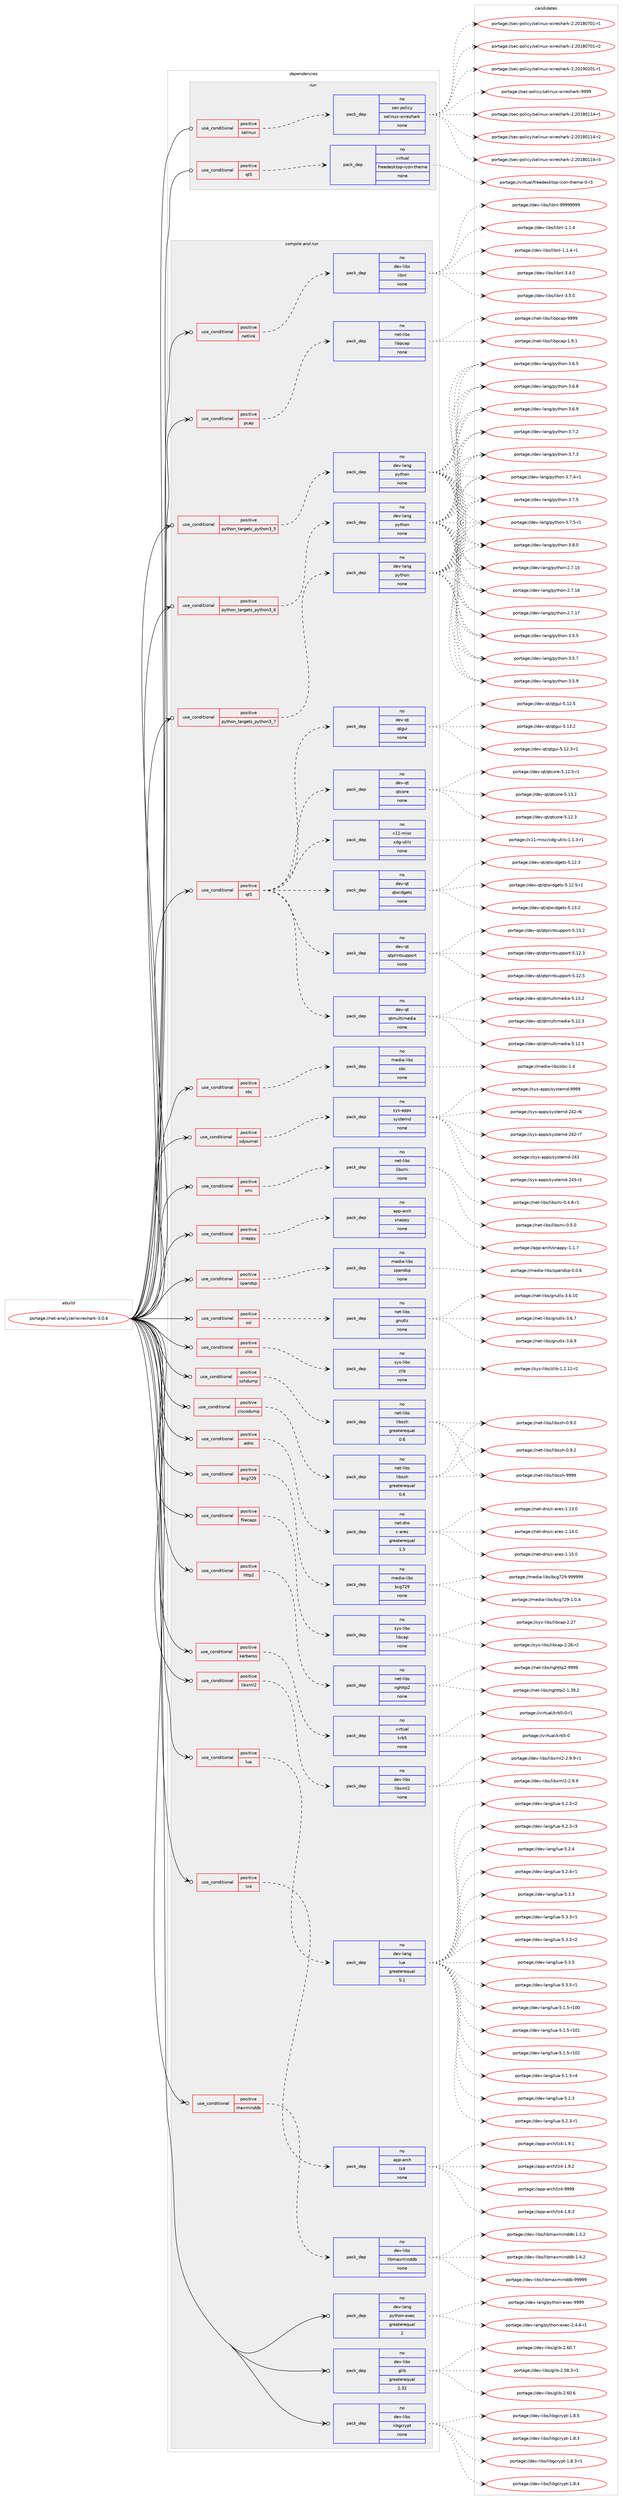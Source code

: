 digraph prolog {

# *************
# Graph options
# *************

newrank=true;
concentrate=true;
compound=true;
graph [rankdir=LR,fontname=Helvetica,fontsize=10,ranksep=1.5];#, ranksep=2.5, nodesep=0.2];
edge  [arrowhead=vee];
node  [fontname=Helvetica,fontsize=10];

# **********
# The ebuild
# **********

subgraph cluster_leftcol {
color=gray;
rank=same;
label=<<i>ebuild</i>>;
id [label="portage://net-analyzer/wireshark-3.0.6", color=red, width=4, href="../net-analyzer/wireshark-3.0.6.svg"];
}

# ****************
# The dependencies
# ****************

subgraph cluster_midcol {
color=gray;
label=<<i>dependencies</i>>;
subgraph cluster_compile {
fillcolor="#eeeeee";
style=filled;
label=<<i>compile</i>>;
}
subgraph cluster_compileandrun {
fillcolor="#eeeeee";
style=filled;
label=<<i>compile and run</i>>;
subgraph cond87123 {
dependency349504 [label=<<TABLE BORDER="0" CELLBORDER="1" CELLSPACING="0" CELLPADDING="4"><TR><TD ROWSPAN="3" CELLPADDING="10">use_conditional</TD></TR><TR><TD>positive</TD></TR><TR><TD>adns</TD></TR></TABLE>>, shape=none, color=red];
subgraph pack256610 {
dependency349505 [label=<<TABLE BORDER="0" CELLBORDER="1" CELLSPACING="0" CELLPADDING="4" WIDTH="220"><TR><TD ROWSPAN="6" CELLPADDING="30">pack_dep</TD></TR><TR><TD WIDTH="110">no</TD></TR><TR><TD>net-dns</TD></TR><TR><TD>c-ares</TD></TR><TR><TD>greaterequal</TD></TR><TR><TD>1.5</TD></TR></TABLE>>, shape=none, color=blue];
}
dependency349504:e -> dependency349505:w [weight=20,style="dashed",arrowhead="vee"];
}
id:e -> dependency349504:w [weight=20,style="solid",arrowhead="odotvee"];
subgraph cond87124 {
dependency349506 [label=<<TABLE BORDER="0" CELLBORDER="1" CELLSPACING="0" CELLPADDING="4"><TR><TD ROWSPAN="3" CELLPADDING="10">use_conditional</TD></TR><TR><TD>positive</TD></TR><TR><TD>bcg729</TD></TR></TABLE>>, shape=none, color=red];
subgraph pack256611 {
dependency349507 [label=<<TABLE BORDER="0" CELLBORDER="1" CELLSPACING="0" CELLPADDING="4" WIDTH="220"><TR><TD ROWSPAN="6" CELLPADDING="30">pack_dep</TD></TR><TR><TD WIDTH="110">no</TD></TR><TR><TD>media-libs</TD></TR><TR><TD>bcg729</TD></TR><TR><TD>none</TD></TR><TR><TD></TD></TR></TABLE>>, shape=none, color=blue];
}
dependency349506:e -> dependency349507:w [weight=20,style="dashed",arrowhead="vee"];
}
id:e -> dependency349506:w [weight=20,style="solid",arrowhead="odotvee"];
subgraph cond87125 {
dependency349508 [label=<<TABLE BORDER="0" CELLBORDER="1" CELLSPACING="0" CELLPADDING="4"><TR><TD ROWSPAN="3" CELLPADDING="10">use_conditional</TD></TR><TR><TD>positive</TD></TR><TR><TD>ciscodump</TD></TR></TABLE>>, shape=none, color=red];
subgraph pack256612 {
dependency349509 [label=<<TABLE BORDER="0" CELLBORDER="1" CELLSPACING="0" CELLPADDING="4" WIDTH="220"><TR><TD ROWSPAN="6" CELLPADDING="30">pack_dep</TD></TR><TR><TD WIDTH="110">no</TD></TR><TR><TD>net-libs</TD></TR><TR><TD>libssh</TD></TR><TR><TD>greaterequal</TD></TR><TR><TD>0.6</TD></TR></TABLE>>, shape=none, color=blue];
}
dependency349508:e -> dependency349509:w [weight=20,style="dashed",arrowhead="vee"];
}
id:e -> dependency349508:w [weight=20,style="solid",arrowhead="odotvee"];
subgraph cond87126 {
dependency349510 [label=<<TABLE BORDER="0" CELLBORDER="1" CELLSPACING="0" CELLPADDING="4"><TR><TD ROWSPAN="3" CELLPADDING="10">use_conditional</TD></TR><TR><TD>positive</TD></TR><TR><TD>filecaps</TD></TR></TABLE>>, shape=none, color=red];
subgraph pack256613 {
dependency349511 [label=<<TABLE BORDER="0" CELLBORDER="1" CELLSPACING="0" CELLPADDING="4" WIDTH="220"><TR><TD ROWSPAN="6" CELLPADDING="30">pack_dep</TD></TR><TR><TD WIDTH="110">no</TD></TR><TR><TD>sys-libs</TD></TR><TR><TD>libcap</TD></TR><TR><TD>none</TD></TR><TR><TD></TD></TR></TABLE>>, shape=none, color=blue];
}
dependency349510:e -> dependency349511:w [weight=20,style="dashed",arrowhead="vee"];
}
id:e -> dependency349510:w [weight=20,style="solid",arrowhead="odotvee"];
subgraph cond87127 {
dependency349512 [label=<<TABLE BORDER="0" CELLBORDER="1" CELLSPACING="0" CELLPADDING="4"><TR><TD ROWSPAN="3" CELLPADDING="10">use_conditional</TD></TR><TR><TD>positive</TD></TR><TR><TD>http2</TD></TR></TABLE>>, shape=none, color=red];
subgraph pack256614 {
dependency349513 [label=<<TABLE BORDER="0" CELLBORDER="1" CELLSPACING="0" CELLPADDING="4" WIDTH="220"><TR><TD ROWSPAN="6" CELLPADDING="30">pack_dep</TD></TR><TR><TD WIDTH="110">no</TD></TR><TR><TD>net-libs</TD></TR><TR><TD>nghttp2</TD></TR><TR><TD>none</TD></TR><TR><TD></TD></TR></TABLE>>, shape=none, color=blue];
}
dependency349512:e -> dependency349513:w [weight=20,style="dashed",arrowhead="vee"];
}
id:e -> dependency349512:w [weight=20,style="solid",arrowhead="odotvee"];
subgraph cond87128 {
dependency349514 [label=<<TABLE BORDER="0" CELLBORDER="1" CELLSPACING="0" CELLPADDING="4"><TR><TD ROWSPAN="3" CELLPADDING="10">use_conditional</TD></TR><TR><TD>positive</TD></TR><TR><TD>kerberos</TD></TR></TABLE>>, shape=none, color=red];
subgraph pack256615 {
dependency349515 [label=<<TABLE BORDER="0" CELLBORDER="1" CELLSPACING="0" CELLPADDING="4" WIDTH="220"><TR><TD ROWSPAN="6" CELLPADDING="30">pack_dep</TD></TR><TR><TD WIDTH="110">no</TD></TR><TR><TD>virtual</TD></TR><TR><TD>krb5</TD></TR><TR><TD>none</TD></TR><TR><TD></TD></TR></TABLE>>, shape=none, color=blue];
}
dependency349514:e -> dependency349515:w [weight=20,style="dashed",arrowhead="vee"];
}
id:e -> dependency349514:w [weight=20,style="solid",arrowhead="odotvee"];
subgraph cond87129 {
dependency349516 [label=<<TABLE BORDER="0" CELLBORDER="1" CELLSPACING="0" CELLPADDING="4"><TR><TD ROWSPAN="3" CELLPADDING="10">use_conditional</TD></TR><TR><TD>positive</TD></TR><TR><TD>libxml2</TD></TR></TABLE>>, shape=none, color=red];
subgraph pack256616 {
dependency349517 [label=<<TABLE BORDER="0" CELLBORDER="1" CELLSPACING="0" CELLPADDING="4" WIDTH="220"><TR><TD ROWSPAN="6" CELLPADDING="30">pack_dep</TD></TR><TR><TD WIDTH="110">no</TD></TR><TR><TD>dev-libs</TD></TR><TR><TD>libxml2</TD></TR><TR><TD>none</TD></TR><TR><TD></TD></TR></TABLE>>, shape=none, color=blue];
}
dependency349516:e -> dependency349517:w [weight=20,style="dashed",arrowhead="vee"];
}
id:e -> dependency349516:w [weight=20,style="solid",arrowhead="odotvee"];
subgraph cond87130 {
dependency349518 [label=<<TABLE BORDER="0" CELLBORDER="1" CELLSPACING="0" CELLPADDING="4"><TR><TD ROWSPAN="3" CELLPADDING="10">use_conditional</TD></TR><TR><TD>positive</TD></TR><TR><TD>lua</TD></TR></TABLE>>, shape=none, color=red];
subgraph pack256617 {
dependency349519 [label=<<TABLE BORDER="0" CELLBORDER="1" CELLSPACING="0" CELLPADDING="4" WIDTH="220"><TR><TD ROWSPAN="6" CELLPADDING="30">pack_dep</TD></TR><TR><TD WIDTH="110">no</TD></TR><TR><TD>dev-lang</TD></TR><TR><TD>lua</TD></TR><TR><TD>greaterequal</TD></TR><TR><TD>5.1</TD></TR></TABLE>>, shape=none, color=blue];
}
dependency349518:e -> dependency349519:w [weight=20,style="dashed",arrowhead="vee"];
}
id:e -> dependency349518:w [weight=20,style="solid",arrowhead="odotvee"];
subgraph cond87131 {
dependency349520 [label=<<TABLE BORDER="0" CELLBORDER="1" CELLSPACING="0" CELLPADDING="4"><TR><TD ROWSPAN="3" CELLPADDING="10">use_conditional</TD></TR><TR><TD>positive</TD></TR><TR><TD>lz4</TD></TR></TABLE>>, shape=none, color=red];
subgraph pack256618 {
dependency349521 [label=<<TABLE BORDER="0" CELLBORDER="1" CELLSPACING="0" CELLPADDING="4" WIDTH="220"><TR><TD ROWSPAN="6" CELLPADDING="30">pack_dep</TD></TR><TR><TD WIDTH="110">no</TD></TR><TR><TD>app-arch</TD></TR><TR><TD>lz4</TD></TR><TR><TD>none</TD></TR><TR><TD></TD></TR></TABLE>>, shape=none, color=blue];
}
dependency349520:e -> dependency349521:w [weight=20,style="dashed",arrowhead="vee"];
}
id:e -> dependency349520:w [weight=20,style="solid",arrowhead="odotvee"];
subgraph cond87132 {
dependency349522 [label=<<TABLE BORDER="0" CELLBORDER="1" CELLSPACING="0" CELLPADDING="4"><TR><TD ROWSPAN="3" CELLPADDING="10">use_conditional</TD></TR><TR><TD>positive</TD></TR><TR><TD>maxminddb</TD></TR></TABLE>>, shape=none, color=red];
subgraph pack256619 {
dependency349523 [label=<<TABLE BORDER="0" CELLBORDER="1" CELLSPACING="0" CELLPADDING="4" WIDTH="220"><TR><TD ROWSPAN="6" CELLPADDING="30">pack_dep</TD></TR><TR><TD WIDTH="110">no</TD></TR><TR><TD>dev-libs</TD></TR><TR><TD>libmaxminddb</TD></TR><TR><TD>none</TD></TR><TR><TD></TD></TR></TABLE>>, shape=none, color=blue];
}
dependency349522:e -> dependency349523:w [weight=20,style="dashed",arrowhead="vee"];
}
id:e -> dependency349522:w [weight=20,style="solid",arrowhead="odotvee"];
subgraph cond87133 {
dependency349524 [label=<<TABLE BORDER="0" CELLBORDER="1" CELLSPACING="0" CELLPADDING="4"><TR><TD ROWSPAN="3" CELLPADDING="10">use_conditional</TD></TR><TR><TD>positive</TD></TR><TR><TD>netlink</TD></TR></TABLE>>, shape=none, color=red];
subgraph pack256620 {
dependency349525 [label=<<TABLE BORDER="0" CELLBORDER="1" CELLSPACING="0" CELLPADDING="4" WIDTH="220"><TR><TD ROWSPAN="6" CELLPADDING="30">pack_dep</TD></TR><TR><TD WIDTH="110">no</TD></TR><TR><TD>dev-libs</TD></TR><TR><TD>libnl</TD></TR><TR><TD>none</TD></TR><TR><TD></TD></TR></TABLE>>, shape=none, color=blue];
}
dependency349524:e -> dependency349525:w [weight=20,style="dashed",arrowhead="vee"];
}
id:e -> dependency349524:w [weight=20,style="solid",arrowhead="odotvee"];
subgraph cond87134 {
dependency349526 [label=<<TABLE BORDER="0" CELLBORDER="1" CELLSPACING="0" CELLPADDING="4"><TR><TD ROWSPAN="3" CELLPADDING="10">use_conditional</TD></TR><TR><TD>positive</TD></TR><TR><TD>pcap</TD></TR></TABLE>>, shape=none, color=red];
subgraph pack256621 {
dependency349527 [label=<<TABLE BORDER="0" CELLBORDER="1" CELLSPACING="0" CELLPADDING="4" WIDTH="220"><TR><TD ROWSPAN="6" CELLPADDING="30">pack_dep</TD></TR><TR><TD WIDTH="110">no</TD></TR><TR><TD>net-libs</TD></TR><TR><TD>libpcap</TD></TR><TR><TD>none</TD></TR><TR><TD></TD></TR></TABLE>>, shape=none, color=blue];
}
dependency349526:e -> dependency349527:w [weight=20,style="dashed",arrowhead="vee"];
}
id:e -> dependency349526:w [weight=20,style="solid",arrowhead="odotvee"];
subgraph cond87135 {
dependency349528 [label=<<TABLE BORDER="0" CELLBORDER="1" CELLSPACING="0" CELLPADDING="4"><TR><TD ROWSPAN="3" CELLPADDING="10">use_conditional</TD></TR><TR><TD>positive</TD></TR><TR><TD>python_targets_python3_5</TD></TR></TABLE>>, shape=none, color=red];
subgraph pack256622 {
dependency349529 [label=<<TABLE BORDER="0" CELLBORDER="1" CELLSPACING="0" CELLPADDING="4" WIDTH="220"><TR><TD ROWSPAN="6" CELLPADDING="30">pack_dep</TD></TR><TR><TD WIDTH="110">no</TD></TR><TR><TD>dev-lang</TD></TR><TR><TD>python</TD></TR><TR><TD>none</TD></TR><TR><TD></TD></TR></TABLE>>, shape=none, color=blue];
}
dependency349528:e -> dependency349529:w [weight=20,style="dashed",arrowhead="vee"];
}
id:e -> dependency349528:w [weight=20,style="solid",arrowhead="odotvee"];
subgraph cond87136 {
dependency349530 [label=<<TABLE BORDER="0" CELLBORDER="1" CELLSPACING="0" CELLPADDING="4"><TR><TD ROWSPAN="3" CELLPADDING="10">use_conditional</TD></TR><TR><TD>positive</TD></TR><TR><TD>python_targets_python3_6</TD></TR></TABLE>>, shape=none, color=red];
subgraph pack256623 {
dependency349531 [label=<<TABLE BORDER="0" CELLBORDER="1" CELLSPACING="0" CELLPADDING="4" WIDTH="220"><TR><TD ROWSPAN="6" CELLPADDING="30">pack_dep</TD></TR><TR><TD WIDTH="110">no</TD></TR><TR><TD>dev-lang</TD></TR><TR><TD>python</TD></TR><TR><TD>none</TD></TR><TR><TD></TD></TR></TABLE>>, shape=none, color=blue];
}
dependency349530:e -> dependency349531:w [weight=20,style="dashed",arrowhead="vee"];
}
id:e -> dependency349530:w [weight=20,style="solid",arrowhead="odotvee"];
subgraph cond87137 {
dependency349532 [label=<<TABLE BORDER="0" CELLBORDER="1" CELLSPACING="0" CELLPADDING="4"><TR><TD ROWSPAN="3" CELLPADDING="10">use_conditional</TD></TR><TR><TD>positive</TD></TR><TR><TD>python_targets_python3_7</TD></TR></TABLE>>, shape=none, color=red];
subgraph pack256624 {
dependency349533 [label=<<TABLE BORDER="0" CELLBORDER="1" CELLSPACING="0" CELLPADDING="4" WIDTH="220"><TR><TD ROWSPAN="6" CELLPADDING="30">pack_dep</TD></TR><TR><TD WIDTH="110">no</TD></TR><TR><TD>dev-lang</TD></TR><TR><TD>python</TD></TR><TR><TD>none</TD></TR><TR><TD></TD></TR></TABLE>>, shape=none, color=blue];
}
dependency349532:e -> dependency349533:w [weight=20,style="dashed",arrowhead="vee"];
}
id:e -> dependency349532:w [weight=20,style="solid",arrowhead="odotvee"];
subgraph cond87138 {
dependency349534 [label=<<TABLE BORDER="0" CELLBORDER="1" CELLSPACING="0" CELLPADDING="4"><TR><TD ROWSPAN="3" CELLPADDING="10">use_conditional</TD></TR><TR><TD>positive</TD></TR><TR><TD>qt5</TD></TR></TABLE>>, shape=none, color=red];
subgraph pack256625 {
dependency349535 [label=<<TABLE BORDER="0" CELLBORDER="1" CELLSPACING="0" CELLPADDING="4" WIDTH="220"><TR><TD ROWSPAN="6" CELLPADDING="30">pack_dep</TD></TR><TR><TD WIDTH="110">no</TD></TR><TR><TD>dev-qt</TD></TR><TR><TD>qtcore</TD></TR><TR><TD>none</TD></TR><TR><TD></TD></TR></TABLE>>, shape=none, color=blue];
}
dependency349534:e -> dependency349535:w [weight=20,style="dashed",arrowhead="vee"];
subgraph pack256626 {
dependency349536 [label=<<TABLE BORDER="0" CELLBORDER="1" CELLSPACING="0" CELLPADDING="4" WIDTH="220"><TR><TD ROWSPAN="6" CELLPADDING="30">pack_dep</TD></TR><TR><TD WIDTH="110">no</TD></TR><TR><TD>dev-qt</TD></TR><TR><TD>qtgui</TD></TR><TR><TD>none</TD></TR><TR><TD></TD></TR></TABLE>>, shape=none, color=blue];
}
dependency349534:e -> dependency349536:w [weight=20,style="dashed",arrowhead="vee"];
subgraph pack256627 {
dependency349537 [label=<<TABLE BORDER="0" CELLBORDER="1" CELLSPACING="0" CELLPADDING="4" WIDTH="220"><TR><TD ROWSPAN="6" CELLPADDING="30">pack_dep</TD></TR><TR><TD WIDTH="110">no</TD></TR><TR><TD>dev-qt</TD></TR><TR><TD>qtmultimedia</TD></TR><TR><TD>none</TD></TR><TR><TD></TD></TR></TABLE>>, shape=none, color=blue];
}
dependency349534:e -> dependency349537:w [weight=20,style="dashed",arrowhead="vee"];
subgraph pack256628 {
dependency349538 [label=<<TABLE BORDER="0" CELLBORDER="1" CELLSPACING="0" CELLPADDING="4" WIDTH="220"><TR><TD ROWSPAN="6" CELLPADDING="30">pack_dep</TD></TR><TR><TD WIDTH="110">no</TD></TR><TR><TD>dev-qt</TD></TR><TR><TD>qtprintsupport</TD></TR><TR><TD>none</TD></TR><TR><TD></TD></TR></TABLE>>, shape=none, color=blue];
}
dependency349534:e -> dependency349538:w [weight=20,style="dashed",arrowhead="vee"];
subgraph pack256629 {
dependency349539 [label=<<TABLE BORDER="0" CELLBORDER="1" CELLSPACING="0" CELLPADDING="4" WIDTH="220"><TR><TD ROWSPAN="6" CELLPADDING="30">pack_dep</TD></TR><TR><TD WIDTH="110">no</TD></TR><TR><TD>dev-qt</TD></TR><TR><TD>qtwidgets</TD></TR><TR><TD>none</TD></TR><TR><TD></TD></TR></TABLE>>, shape=none, color=blue];
}
dependency349534:e -> dependency349539:w [weight=20,style="dashed",arrowhead="vee"];
subgraph pack256630 {
dependency349540 [label=<<TABLE BORDER="0" CELLBORDER="1" CELLSPACING="0" CELLPADDING="4" WIDTH="220"><TR><TD ROWSPAN="6" CELLPADDING="30">pack_dep</TD></TR><TR><TD WIDTH="110">no</TD></TR><TR><TD>x11-misc</TD></TR><TR><TD>xdg-utils</TD></TR><TR><TD>none</TD></TR><TR><TD></TD></TR></TABLE>>, shape=none, color=blue];
}
dependency349534:e -> dependency349540:w [weight=20,style="dashed",arrowhead="vee"];
}
id:e -> dependency349534:w [weight=20,style="solid",arrowhead="odotvee"];
subgraph cond87139 {
dependency349541 [label=<<TABLE BORDER="0" CELLBORDER="1" CELLSPACING="0" CELLPADDING="4"><TR><TD ROWSPAN="3" CELLPADDING="10">use_conditional</TD></TR><TR><TD>positive</TD></TR><TR><TD>sbc</TD></TR></TABLE>>, shape=none, color=red];
subgraph pack256631 {
dependency349542 [label=<<TABLE BORDER="0" CELLBORDER="1" CELLSPACING="0" CELLPADDING="4" WIDTH="220"><TR><TD ROWSPAN="6" CELLPADDING="30">pack_dep</TD></TR><TR><TD WIDTH="110">no</TD></TR><TR><TD>media-libs</TD></TR><TR><TD>sbc</TD></TR><TR><TD>none</TD></TR><TR><TD></TD></TR></TABLE>>, shape=none, color=blue];
}
dependency349541:e -> dependency349542:w [weight=20,style="dashed",arrowhead="vee"];
}
id:e -> dependency349541:w [weight=20,style="solid",arrowhead="odotvee"];
subgraph cond87140 {
dependency349543 [label=<<TABLE BORDER="0" CELLBORDER="1" CELLSPACING="0" CELLPADDING="4"><TR><TD ROWSPAN="3" CELLPADDING="10">use_conditional</TD></TR><TR><TD>positive</TD></TR><TR><TD>sdjournal</TD></TR></TABLE>>, shape=none, color=red];
subgraph pack256632 {
dependency349544 [label=<<TABLE BORDER="0" CELLBORDER="1" CELLSPACING="0" CELLPADDING="4" WIDTH="220"><TR><TD ROWSPAN="6" CELLPADDING="30">pack_dep</TD></TR><TR><TD WIDTH="110">no</TD></TR><TR><TD>sys-apps</TD></TR><TR><TD>systemd</TD></TR><TR><TD>none</TD></TR><TR><TD></TD></TR></TABLE>>, shape=none, color=blue];
}
dependency349543:e -> dependency349544:w [weight=20,style="dashed",arrowhead="vee"];
}
id:e -> dependency349543:w [weight=20,style="solid",arrowhead="odotvee"];
subgraph cond87141 {
dependency349545 [label=<<TABLE BORDER="0" CELLBORDER="1" CELLSPACING="0" CELLPADDING="4"><TR><TD ROWSPAN="3" CELLPADDING="10">use_conditional</TD></TR><TR><TD>positive</TD></TR><TR><TD>smi</TD></TR></TABLE>>, shape=none, color=red];
subgraph pack256633 {
dependency349546 [label=<<TABLE BORDER="0" CELLBORDER="1" CELLSPACING="0" CELLPADDING="4" WIDTH="220"><TR><TD ROWSPAN="6" CELLPADDING="30">pack_dep</TD></TR><TR><TD WIDTH="110">no</TD></TR><TR><TD>net-libs</TD></TR><TR><TD>libsmi</TD></TR><TR><TD>none</TD></TR><TR><TD></TD></TR></TABLE>>, shape=none, color=blue];
}
dependency349545:e -> dependency349546:w [weight=20,style="dashed",arrowhead="vee"];
}
id:e -> dependency349545:w [weight=20,style="solid",arrowhead="odotvee"];
subgraph cond87142 {
dependency349547 [label=<<TABLE BORDER="0" CELLBORDER="1" CELLSPACING="0" CELLPADDING="4"><TR><TD ROWSPAN="3" CELLPADDING="10">use_conditional</TD></TR><TR><TD>positive</TD></TR><TR><TD>snappy</TD></TR></TABLE>>, shape=none, color=red];
subgraph pack256634 {
dependency349548 [label=<<TABLE BORDER="0" CELLBORDER="1" CELLSPACING="0" CELLPADDING="4" WIDTH="220"><TR><TD ROWSPAN="6" CELLPADDING="30">pack_dep</TD></TR><TR><TD WIDTH="110">no</TD></TR><TR><TD>app-arch</TD></TR><TR><TD>snappy</TD></TR><TR><TD>none</TD></TR><TR><TD></TD></TR></TABLE>>, shape=none, color=blue];
}
dependency349547:e -> dependency349548:w [weight=20,style="dashed",arrowhead="vee"];
}
id:e -> dependency349547:w [weight=20,style="solid",arrowhead="odotvee"];
subgraph cond87143 {
dependency349549 [label=<<TABLE BORDER="0" CELLBORDER="1" CELLSPACING="0" CELLPADDING="4"><TR><TD ROWSPAN="3" CELLPADDING="10">use_conditional</TD></TR><TR><TD>positive</TD></TR><TR><TD>spandsp</TD></TR></TABLE>>, shape=none, color=red];
subgraph pack256635 {
dependency349550 [label=<<TABLE BORDER="0" CELLBORDER="1" CELLSPACING="0" CELLPADDING="4" WIDTH="220"><TR><TD ROWSPAN="6" CELLPADDING="30">pack_dep</TD></TR><TR><TD WIDTH="110">no</TD></TR><TR><TD>media-libs</TD></TR><TR><TD>spandsp</TD></TR><TR><TD>none</TD></TR><TR><TD></TD></TR></TABLE>>, shape=none, color=blue];
}
dependency349549:e -> dependency349550:w [weight=20,style="dashed",arrowhead="vee"];
}
id:e -> dependency349549:w [weight=20,style="solid",arrowhead="odotvee"];
subgraph cond87144 {
dependency349551 [label=<<TABLE BORDER="0" CELLBORDER="1" CELLSPACING="0" CELLPADDING="4"><TR><TD ROWSPAN="3" CELLPADDING="10">use_conditional</TD></TR><TR><TD>positive</TD></TR><TR><TD>sshdump</TD></TR></TABLE>>, shape=none, color=red];
subgraph pack256636 {
dependency349552 [label=<<TABLE BORDER="0" CELLBORDER="1" CELLSPACING="0" CELLPADDING="4" WIDTH="220"><TR><TD ROWSPAN="6" CELLPADDING="30">pack_dep</TD></TR><TR><TD WIDTH="110">no</TD></TR><TR><TD>net-libs</TD></TR><TR><TD>libssh</TD></TR><TR><TD>greaterequal</TD></TR><TR><TD>0.6</TD></TR></TABLE>>, shape=none, color=blue];
}
dependency349551:e -> dependency349552:w [weight=20,style="dashed",arrowhead="vee"];
}
id:e -> dependency349551:w [weight=20,style="solid",arrowhead="odotvee"];
subgraph cond87145 {
dependency349553 [label=<<TABLE BORDER="0" CELLBORDER="1" CELLSPACING="0" CELLPADDING="4"><TR><TD ROWSPAN="3" CELLPADDING="10">use_conditional</TD></TR><TR><TD>positive</TD></TR><TR><TD>ssl</TD></TR></TABLE>>, shape=none, color=red];
subgraph pack256637 {
dependency349554 [label=<<TABLE BORDER="0" CELLBORDER="1" CELLSPACING="0" CELLPADDING="4" WIDTH="220"><TR><TD ROWSPAN="6" CELLPADDING="30">pack_dep</TD></TR><TR><TD WIDTH="110">no</TD></TR><TR><TD>net-libs</TD></TR><TR><TD>gnutls</TD></TR><TR><TD>none</TD></TR><TR><TD></TD></TR></TABLE>>, shape=none, color=blue];
}
dependency349553:e -> dependency349554:w [weight=20,style="dashed",arrowhead="vee"];
}
id:e -> dependency349553:w [weight=20,style="solid",arrowhead="odotvee"];
subgraph cond87146 {
dependency349555 [label=<<TABLE BORDER="0" CELLBORDER="1" CELLSPACING="0" CELLPADDING="4"><TR><TD ROWSPAN="3" CELLPADDING="10">use_conditional</TD></TR><TR><TD>positive</TD></TR><TR><TD>zlib</TD></TR></TABLE>>, shape=none, color=red];
subgraph pack256638 {
dependency349556 [label=<<TABLE BORDER="0" CELLBORDER="1" CELLSPACING="0" CELLPADDING="4" WIDTH="220"><TR><TD ROWSPAN="6" CELLPADDING="30">pack_dep</TD></TR><TR><TD WIDTH="110">no</TD></TR><TR><TD>sys-libs</TD></TR><TR><TD>zlib</TD></TR><TR><TD>none</TD></TR><TR><TD></TD></TR></TABLE>>, shape=none, color=blue];
}
dependency349555:e -> dependency349556:w [weight=20,style="dashed",arrowhead="vee"];
}
id:e -> dependency349555:w [weight=20,style="solid",arrowhead="odotvee"];
subgraph pack256639 {
dependency349557 [label=<<TABLE BORDER="0" CELLBORDER="1" CELLSPACING="0" CELLPADDING="4" WIDTH="220"><TR><TD ROWSPAN="6" CELLPADDING="30">pack_dep</TD></TR><TR><TD WIDTH="110">no</TD></TR><TR><TD>dev-lang</TD></TR><TR><TD>python-exec</TD></TR><TR><TD>greaterequal</TD></TR><TR><TD>2</TD></TR></TABLE>>, shape=none, color=blue];
}
id:e -> dependency349557:w [weight=20,style="solid",arrowhead="odotvee"];
subgraph pack256640 {
dependency349558 [label=<<TABLE BORDER="0" CELLBORDER="1" CELLSPACING="0" CELLPADDING="4" WIDTH="220"><TR><TD ROWSPAN="6" CELLPADDING="30">pack_dep</TD></TR><TR><TD WIDTH="110">no</TD></TR><TR><TD>dev-libs</TD></TR><TR><TD>glib</TD></TR><TR><TD>greaterequal</TD></TR><TR><TD>2.32</TD></TR></TABLE>>, shape=none, color=blue];
}
id:e -> dependency349558:w [weight=20,style="solid",arrowhead="odotvee"];
subgraph pack256641 {
dependency349559 [label=<<TABLE BORDER="0" CELLBORDER="1" CELLSPACING="0" CELLPADDING="4" WIDTH="220"><TR><TD ROWSPAN="6" CELLPADDING="30">pack_dep</TD></TR><TR><TD WIDTH="110">no</TD></TR><TR><TD>dev-libs</TD></TR><TR><TD>libgcrypt</TD></TR><TR><TD>none</TD></TR><TR><TD></TD></TR></TABLE>>, shape=none, color=blue];
}
id:e -> dependency349559:w [weight=20,style="solid",arrowhead="odotvee"];
}
subgraph cluster_run {
fillcolor="#eeeeee";
style=filled;
label=<<i>run</i>>;
subgraph cond87147 {
dependency349560 [label=<<TABLE BORDER="0" CELLBORDER="1" CELLSPACING="0" CELLPADDING="4"><TR><TD ROWSPAN="3" CELLPADDING="10">use_conditional</TD></TR><TR><TD>positive</TD></TR><TR><TD>qt5</TD></TR></TABLE>>, shape=none, color=red];
subgraph pack256642 {
dependency349561 [label=<<TABLE BORDER="0" CELLBORDER="1" CELLSPACING="0" CELLPADDING="4" WIDTH="220"><TR><TD ROWSPAN="6" CELLPADDING="30">pack_dep</TD></TR><TR><TD WIDTH="110">no</TD></TR><TR><TD>virtual</TD></TR><TR><TD>freedesktop-icon-theme</TD></TR><TR><TD>none</TD></TR><TR><TD></TD></TR></TABLE>>, shape=none, color=blue];
}
dependency349560:e -> dependency349561:w [weight=20,style="dashed",arrowhead="vee"];
}
id:e -> dependency349560:w [weight=20,style="solid",arrowhead="odot"];
subgraph cond87148 {
dependency349562 [label=<<TABLE BORDER="0" CELLBORDER="1" CELLSPACING="0" CELLPADDING="4"><TR><TD ROWSPAN="3" CELLPADDING="10">use_conditional</TD></TR><TR><TD>positive</TD></TR><TR><TD>selinux</TD></TR></TABLE>>, shape=none, color=red];
subgraph pack256643 {
dependency349563 [label=<<TABLE BORDER="0" CELLBORDER="1" CELLSPACING="0" CELLPADDING="4" WIDTH="220"><TR><TD ROWSPAN="6" CELLPADDING="30">pack_dep</TD></TR><TR><TD WIDTH="110">no</TD></TR><TR><TD>sec-policy</TD></TR><TR><TD>selinux-wireshark</TD></TR><TR><TD>none</TD></TR><TR><TD></TD></TR></TABLE>>, shape=none, color=blue];
}
dependency349562:e -> dependency349563:w [weight=20,style="dashed",arrowhead="vee"];
}
id:e -> dependency349562:w [weight=20,style="solid",arrowhead="odot"];
}
}

# **************
# The candidates
# **************

subgraph cluster_choices {
rank=same;
color=gray;
label=<<i>candidates</i>>;

subgraph choice256610 {
color=black;
nodesep=1;
choiceportage110101116451001101154799459711410111545494649514648 [label="portage://net-dns/c-ares-1.13.0", color=red, width=4,href="../net-dns/c-ares-1.13.0.svg"];
choiceportage110101116451001101154799459711410111545494649524648 [label="portage://net-dns/c-ares-1.14.0", color=red, width=4,href="../net-dns/c-ares-1.14.0.svg"];
choiceportage110101116451001101154799459711410111545494649534648 [label="portage://net-dns/c-ares-1.15.0", color=red, width=4,href="../net-dns/c-ares-1.15.0.svg"];
dependency349505:e -> choiceportage110101116451001101154799459711410111545494649514648:w [style=dotted,weight="100"];
dependency349505:e -> choiceportage110101116451001101154799459711410111545494649524648:w [style=dotted,weight="100"];
dependency349505:e -> choiceportage110101116451001101154799459711410111545494649534648:w [style=dotted,weight="100"];
}
subgraph choice256611 {
color=black;
nodesep=1;
choiceportage109101100105974510810598115479899103555057454946484652 [label="portage://media-libs/bcg729-1.0.4", color=red, width=4,href="../media-libs/bcg729-1.0.4.svg"];
choiceportage10910110010597451081059811547989910355505745575757575757 [label="portage://media-libs/bcg729-999999", color=red, width=4,href="../media-libs/bcg729-999999.svg"];
dependency349507:e -> choiceportage109101100105974510810598115479899103555057454946484652:w [style=dotted,weight="100"];
dependency349507:e -> choiceportage10910110010597451081059811547989910355505745575757575757:w [style=dotted,weight="100"];
}
subgraph choice256612 {
color=black;
nodesep=1;
choiceportage11010111645108105981154710810598115115104454846574648 [label="portage://net-libs/libssh-0.9.0", color=red, width=4,href="../net-libs/libssh-0.9.0.svg"];
choiceportage11010111645108105981154710810598115115104454846574650 [label="portage://net-libs/libssh-0.9.2", color=red, width=4,href="../net-libs/libssh-0.9.2.svg"];
choiceportage110101116451081059811547108105981151151044557575757 [label="portage://net-libs/libssh-9999", color=red, width=4,href="../net-libs/libssh-9999.svg"];
dependency349509:e -> choiceportage11010111645108105981154710810598115115104454846574648:w [style=dotted,weight="100"];
dependency349509:e -> choiceportage11010111645108105981154710810598115115104454846574650:w [style=dotted,weight="100"];
dependency349509:e -> choiceportage110101116451081059811547108105981151151044557575757:w [style=dotted,weight="100"];
}
subgraph choice256613 {
color=black;
nodesep=1;
choiceportage11512111545108105981154710810598999711245504650544511450 [label="portage://sys-libs/libcap-2.26-r2", color=red, width=4,href="../sys-libs/libcap-2.26-r2.svg"];
choiceportage1151211154510810598115471081059899971124550465055 [label="portage://sys-libs/libcap-2.27", color=red, width=4,href="../sys-libs/libcap-2.27.svg"];
dependency349511:e -> choiceportage11512111545108105981154710810598999711245504650544511450:w [style=dotted,weight="100"];
dependency349511:e -> choiceportage1151211154510810598115471081059899971124550465055:w [style=dotted,weight="100"];
}
subgraph choice256614 {
color=black;
nodesep=1;
choiceportage1101011164510810598115471101031041161161125045494651574650 [label="portage://net-libs/nghttp2-1.39.2", color=red, width=4,href="../net-libs/nghttp2-1.39.2.svg"];
choiceportage110101116451081059811547110103104116116112504557575757 [label="portage://net-libs/nghttp2-9999", color=red, width=4,href="../net-libs/nghttp2-9999.svg"];
dependency349513:e -> choiceportage1101011164510810598115471101031041161161125045494651574650:w [style=dotted,weight="100"];
dependency349513:e -> choiceportage110101116451081059811547110103104116116112504557575757:w [style=dotted,weight="100"];
}
subgraph choice256615 {
color=black;
nodesep=1;
choiceportage118105114116117971084710711498534548 [label="portage://virtual/krb5-0", color=red, width=4,href="../virtual/krb5-0.svg"];
choiceportage1181051141161179710847107114985345484511449 [label="portage://virtual/krb5-0-r1", color=red, width=4,href="../virtual/krb5-0-r1.svg"];
dependency349515:e -> choiceportage118105114116117971084710711498534548:w [style=dotted,weight="100"];
dependency349515:e -> choiceportage1181051141161179710847107114985345484511449:w [style=dotted,weight="100"];
}
subgraph choice256616 {
color=black;
nodesep=1;
choiceportage1001011184510810598115471081059812010910850455046574657 [label="portage://dev-libs/libxml2-2.9.9", color=red, width=4,href="../dev-libs/libxml2-2.9.9.svg"];
choiceportage10010111845108105981154710810598120109108504550465746574511449 [label="portage://dev-libs/libxml2-2.9.9-r1", color=red, width=4,href="../dev-libs/libxml2-2.9.9-r1.svg"];
dependency349517:e -> choiceportage1001011184510810598115471081059812010910850455046574657:w [style=dotted,weight="100"];
dependency349517:e -> choiceportage10010111845108105981154710810598120109108504550465746574511449:w [style=dotted,weight="100"];
}
subgraph choice256617 {
color=black;
nodesep=1;
choiceportage1001011184510897110103471081179745534649465345114494848 [label="portage://dev-lang/lua-5.1.5-r100", color=red, width=4,href="../dev-lang/lua-5.1.5-r100.svg"];
choiceportage1001011184510897110103471081179745534649465345114494849 [label="portage://dev-lang/lua-5.1.5-r101", color=red, width=4,href="../dev-lang/lua-5.1.5-r101.svg"];
choiceportage1001011184510897110103471081179745534649465345114494850 [label="portage://dev-lang/lua-5.1.5-r102", color=red, width=4,href="../dev-lang/lua-5.1.5-r102.svg"];
choiceportage100101118451089711010347108117974553464946534511452 [label="portage://dev-lang/lua-5.1.5-r4", color=red, width=4,href="../dev-lang/lua-5.1.5-r4.svg"];
choiceportage10010111845108971101034710811797455346504651 [label="portage://dev-lang/lua-5.2.3", color=red, width=4,href="../dev-lang/lua-5.2.3.svg"];
choiceportage100101118451089711010347108117974553465046514511449 [label="portage://dev-lang/lua-5.2.3-r1", color=red, width=4,href="../dev-lang/lua-5.2.3-r1.svg"];
choiceportage100101118451089711010347108117974553465046514511450 [label="portage://dev-lang/lua-5.2.3-r2", color=red, width=4,href="../dev-lang/lua-5.2.3-r2.svg"];
choiceportage100101118451089711010347108117974553465046514511451 [label="portage://dev-lang/lua-5.2.3-r3", color=red, width=4,href="../dev-lang/lua-5.2.3-r3.svg"];
choiceportage10010111845108971101034710811797455346504652 [label="portage://dev-lang/lua-5.2.4", color=red, width=4,href="../dev-lang/lua-5.2.4.svg"];
choiceportage100101118451089711010347108117974553465046524511449 [label="portage://dev-lang/lua-5.2.4-r1", color=red, width=4,href="../dev-lang/lua-5.2.4-r1.svg"];
choiceportage10010111845108971101034710811797455346514651 [label="portage://dev-lang/lua-5.3.3", color=red, width=4,href="../dev-lang/lua-5.3.3.svg"];
choiceportage100101118451089711010347108117974553465146514511449 [label="portage://dev-lang/lua-5.3.3-r1", color=red, width=4,href="../dev-lang/lua-5.3.3-r1.svg"];
choiceportage100101118451089711010347108117974553465146514511450 [label="portage://dev-lang/lua-5.3.3-r2", color=red, width=4,href="../dev-lang/lua-5.3.3-r2.svg"];
choiceportage10010111845108971101034710811797455346514653 [label="portage://dev-lang/lua-5.3.5", color=red, width=4,href="../dev-lang/lua-5.3.5.svg"];
choiceportage100101118451089711010347108117974553465146534511449 [label="portage://dev-lang/lua-5.3.5-r1", color=red, width=4,href="../dev-lang/lua-5.3.5-r1.svg"];
dependency349519:e -> choiceportage1001011184510897110103471081179745534649465345114494848:w [style=dotted,weight="100"];
dependency349519:e -> choiceportage1001011184510897110103471081179745534649465345114494849:w [style=dotted,weight="100"];
dependency349519:e -> choiceportage1001011184510897110103471081179745534649465345114494850:w [style=dotted,weight="100"];
dependency349519:e -> choiceportage100101118451089711010347108117974553464946534511452:w [style=dotted,weight="100"];
dependency349519:e -> choiceportage10010111845108971101034710811797455346504651:w [style=dotted,weight="100"];
dependency349519:e -> choiceportage100101118451089711010347108117974553465046514511449:w [style=dotted,weight="100"];
dependency349519:e -> choiceportage100101118451089711010347108117974553465046514511450:w [style=dotted,weight="100"];
dependency349519:e -> choiceportage100101118451089711010347108117974553465046514511451:w [style=dotted,weight="100"];
dependency349519:e -> choiceportage10010111845108971101034710811797455346504652:w [style=dotted,weight="100"];
dependency349519:e -> choiceportage100101118451089711010347108117974553465046524511449:w [style=dotted,weight="100"];
dependency349519:e -> choiceportage10010111845108971101034710811797455346514651:w [style=dotted,weight="100"];
dependency349519:e -> choiceportage100101118451089711010347108117974553465146514511449:w [style=dotted,weight="100"];
dependency349519:e -> choiceportage100101118451089711010347108117974553465146514511450:w [style=dotted,weight="100"];
dependency349519:e -> choiceportage10010111845108971101034710811797455346514653:w [style=dotted,weight="100"];
dependency349519:e -> choiceportage100101118451089711010347108117974553465146534511449:w [style=dotted,weight="100"];
}
subgraph choice256618 {
color=black;
nodesep=1;
choiceportage971121124597114991044710812252454946564651 [label="portage://app-arch/lz4-1.8.3", color=red, width=4,href="../app-arch/lz4-1.8.3.svg"];
choiceportage971121124597114991044710812252454946574649 [label="portage://app-arch/lz4-1.9.1", color=red, width=4,href="../app-arch/lz4-1.9.1.svg"];
choiceportage971121124597114991044710812252454946574650 [label="portage://app-arch/lz4-1.9.2", color=red, width=4,href="../app-arch/lz4-1.9.2.svg"];
choiceportage9711211245971149910447108122524557575757 [label="portage://app-arch/lz4-9999", color=red, width=4,href="../app-arch/lz4-9999.svg"];
dependency349521:e -> choiceportage971121124597114991044710812252454946564651:w [style=dotted,weight="100"];
dependency349521:e -> choiceportage971121124597114991044710812252454946574649:w [style=dotted,weight="100"];
dependency349521:e -> choiceportage971121124597114991044710812252454946574650:w [style=dotted,weight="100"];
dependency349521:e -> choiceportage9711211245971149910447108122524557575757:w [style=dotted,weight="100"];
}
subgraph choice256619 {
color=black;
nodesep=1;
choiceportage100101118451081059811547108105981099712010910511010010098454946514650 [label="portage://dev-libs/libmaxminddb-1.3.2", color=red, width=4,href="../dev-libs/libmaxminddb-1.3.2.svg"];
choiceportage100101118451081059811547108105981099712010910511010010098454946524650 [label="portage://dev-libs/libmaxminddb-1.4.2", color=red, width=4,href="../dev-libs/libmaxminddb-1.4.2.svg"];
choiceportage100101118451081059811547108105981099712010910511010010098455757575757 [label="portage://dev-libs/libmaxminddb-99999", color=red, width=4,href="../dev-libs/libmaxminddb-99999.svg"];
dependency349523:e -> choiceportage100101118451081059811547108105981099712010910511010010098454946514650:w [style=dotted,weight="100"];
dependency349523:e -> choiceportage100101118451081059811547108105981099712010910511010010098454946524650:w [style=dotted,weight="100"];
dependency349523:e -> choiceportage100101118451081059811547108105981099712010910511010010098455757575757:w [style=dotted,weight="100"];
}
subgraph choice256620 {
color=black;
nodesep=1;
choiceportage10010111845108105981154710810598110108454946494652 [label="portage://dev-libs/libnl-1.1.4", color=red, width=4,href="../dev-libs/libnl-1.1.4.svg"];
choiceportage100101118451081059811547108105981101084549464946524511449 [label="portage://dev-libs/libnl-1.1.4-r1", color=red, width=4,href="../dev-libs/libnl-1.1.4-r1.svg"];
choiceportage10010111845108105981154710810598110108455146524648 [label="portage://dev-libs/libnl-3.4.0", color=red, width=4,href="../dev-libs/libnl-3.4.0.svg"];
choiceportage10010111845108105981154710810598110108455146534648 [label="portage://dev-libs/libnl-3.5.0", color=red, width=4,href="../dev-libs/libnl-3.5.0.svg"];
choiceportage10010111845108105981154710810598110108455757575757575757 [label="portage://dev-libs/libnl-99999999", color=red, width=4,href="../dev-libs/libnl-99999999.svg"];
dependency349525:e -> choiceportage10010111845108105981154710810598110108454946494652:w [style=dotted,weight="100"];
dependency349525:e -> choiceportage100101118451081059811547108105981101084549464946524511449:w [style=dotted,weight="100"];
dependency349525:e -> choiceportage10010111845108105981154710810598110108455146524648:w [style=dotted,weight="100"];
dependency349525:e -> choiceportage10010111845108105981154710810598110108455146534648:w [style=dotted,weight="100"];
dependency349525:e -> choiceportage10010111845108105981154710810598110108455757575757575757:w [style=dotted,weight="100"];
}
subgraph choice256621 {
color=black;
nodesep=1;
choiceportage110101116451081059811547108105981129997112454946574649 [label="portage://net-libs/libpcap-1.9.1", color=red, width=4,href="../net-libs/libpcap-1.9.1.svg"];
choiceportage1101011164510810598115471081059811299971124557575757 [label="portage://net-libs/libpcap-9999", color=red, width=4,href="../net-libs/libpcap-9999.svg"];
dependency349527:e -> choiceportage110101116451081059811547108105981129997112454946574649:w [style=dotted,weight="100"];
dependency349527:e -> choiceportage1101011164510810598115471081059811299971124557575757:w [style=dotted,weight="100"];
}
subgraph choice256622 {
color=black;
nodesep=1;
choiceportage10010111845108971101034711212111610411111045504655464953 [label="portage://dev-lang/python-2.7.15", color=red, width=4,href="../dev-lang/python-2.7.15.svg"];
choiceportage10010111845108971101034711212111610411111045504655464954 [label="portage://dev-lang/python-2.7.16", color=red, width=4,href="../dev-lang/python-2.7.16.svg"];
choiceportage10010111845108971101034711212111610411111045504655464955 [label="portage://dev-lang/python-2.7.17", color=red, width=4,href="../dev-lang/python-2.7.17.svg"];
choiceportage100101118451089711010347112121116104111110455146534653 [label="portage://dev-lang/python-3.5.5", color=red, width=4,href="../dev-lang/python-3.5.5.svg"];
choiceportage100101118451089711010347112121116104111110455146534655 [label="portage://dev-lang/python-3.5.7", color=red, width=4,href="../dev-lang/python-3.5.7.svg"];
choiceportage100101118451089711010347112121116104111110455146534657 [label="portage://dev-lang/python-3.5.9", color=red, width=4,href="../dev-lang/python-3.5.9.svg"];
choiceportage100101118451089711010347112121116104111110455146544653 [label="portage://dev-lang/python-3.6.5", color=red, width=4,href="../dev-lang/python-3.6.5.svg"];
choiceportage100101118451089711010347112121116104111110455146544656 [label="portage://dev-lang/python-3.6.8", color=red, width=4,href="../dev-lang/python-3.6.8.svg"];
choiceportage100101118451089711010347112121116104111110455146544657 [label="portage://dev-lang/python-3.6.9", color=red, width=4,href="../dev-lang/python-3.6.9.svg"];
choiceportage100101118451089711010347112121116104111110455146554650 [label="portage://dev-lang/python-3.7.2", color=red, width=4,href="../dev-lang/python-3.7.2.svg"];
choiceportage100101118451089711010347112121116104111110455146554651 [label="portage://dev-lang/python-3.7.3", color=red, width=4,href="../dev-lang/python-3.7.3.svg"];
choiceportage1001011184510897110103471121211161041111104551465546524511449 [label="portage://dev-lang/python-3.7.4-r1", color=red, width=4,href="../dev-lang/python-3.7.4-r1.svg"];
choiceportage100101118451089711010347112121116104111110455146554653 [label="portage://dev-lang/python-3.7.5", color=red, width=4,href="../dev-lang/python-3.7.5.svg"];
choiceportage1001011184510897110103471121211161041111104551465546534511449 [label="portage://dev-lang/python-3.7.5-r1", color=red, width=4,href="../dev-lang/python-3.7.5-r1.svg"];
choiceportage100101118451089711010347112121116104111110455146564648 [label="portage://dev-lang/python-3.8.0", color=red, width=4,href="../dev-lang/python-3.8.0.svg"];
dependency349529:e -> choiceportage10010111845108971101034711212111610411111045504655464953:w [style=dotted,weight="100"];
dependency349529:e -> choiceportage10010111845108971101034711212111610411111045504655464954:w [style=dotted,weight="100"];
dependency349529:e -> choiceportage10010111845108971101034711212111610411111045504655464955:w [style=dotted,weight="100"];
dependency349529:e -> choiceportage100101118451089711010347112121116104111110455146534653:w [style=dotted,weight="100"];
dependency349529:e -> choiceportage100101118451089711010347112121116104111110455146534655:w [style=dotted,weight="100"];
dependency349529:e -> choiceportage100101118451089711010347112121116104111110455146534657:w [style=dotted,weight="100"];
dependency349529:e -> choiceportage100101118451089711010347112121116104111110455146544653:w [style=dotted,weight="100"];
dependency349529:e -> choiceportage100101118451089711010347112121116104111110455146544656:w [style=dotted,weight="100"];
dependency349529:e -> choiceportage100101118451089711010347112121116104111110455146544657:w [style=dotted,weight="100"];
dependency349529:e -> choiceportage100101118451089711010347112121116104111110455146554650:w [style=dotted,weight="100"];
dependency349529:e -> choiceportage100101118451089711010347112121116104111110455146554651:w [style=dotted,weight="100"];
dependency349529:e -> choiceportage1001011184510897110103471121211161041111104551465546524511449:w [style=dotted,weight="100"];
dependency349529:e -> choiceportage100101118451089711010347112121116104111110455146554653:w [style=dotted,weight="100"];
dependency349529:e -> choiceportage1001011184510897110103471121211161041111104551465546534511449:w [style=dotted,weight="100"];
dependency349529:e -> choiceportage100101118451089711010347112121116104111110455146564648:w [style=dotted,weight="100"];
}
subgraph choice256623 {
color=black;
nodesep=1;
choiceportage10010111845108971101034711212111610411111045504655464953 [label="portage://dev-lang/python-2.7.15", color=red, width=4,href="../dev-lang/python-2.7.15.svg"];
choiceportage10010111845108971101034711212111610411111045504655464954 [label="portage://dev-lang/python-2.7.16", color=red, width=4,href="../dev-lang/python-2.7.16.svg"];
choiceportage10010111845108971101034711212111610411111045504655464955 [label="portage://dev-lang/python-2.7.17", color=red, width=4,href="../dev-lang/python-2.7.17.svg"];
choiceportage100101118451089711010347112121116104111110455146534653 [label="portage://dev-lang/python-3.5.5", color=red, width=4,href="../dev-lang/python-3.5.5.svg"];
choiceportage100101118451089711010347112121116104111110455146534655 [label="portage://dev-lang/python-3.5.7", color=red, width=4,href="../dev-lang/python-3.5.7.svg"];
choiceportage100101118451089711010347112121116104111110455146534657 [label="portage://dev-lang/python-3.5.9", color=red, width=4,href="../dev-lang/python-3.5.9.svg"];
choiceportage100101118451089711010347112121116104111110455146544653 [label="portage://dev-lang/python-3.6.5", color=red, width=4,href="../dev-lang/python-3.6.5.svg"];
choiceportage100101118451089711010347112121116104111110455146544656 [label="portage://dev-lang/python-3.6.8", color=red, width=4,href="../dev-lang/python-3.6.8.svg"];
choiceportage100101118451089711010347112121116104111110455146544657 [label="portage://dev-lang/python-3.6.9", color=red, width=4,href="../dev-lang/python-3.6.9.svg"];
choiceportage100101118451089711010347112121116104111110455146554650 [label="portage://dev-lang/python-3.7.2", color=red, width=4,href="../dev-lang/python-3.7.2.svg"];
choiceportage100101118451089711010347112121116104111110455146554651 [label="portage://dev-lang/python-3.7.3", color=red, width=4,href="../dev-lang/python-3.7.3.svg"];
choiceportage1001011184510897110103471121211161041111104551465546524511449 [label="portage://dev-lang/python-3.7.4-r1", color=red, width=4,href="../dev-lang/python-3.7.4-r1.svg"];
choiceportage100101118451089711010347112121116104111110455146554653 [label="portage://dev-lang/python-3.7.5", color=red, width=4,href="../dev-lang/python-3.7.5.svg"];
choiceportage1001011184510897110103471121211161041111104551465546534511449 [label="portage://dev-lang/python-3.7.5-r1", color=red, width=4,href="../dev-lang/python-3.7.5-r1.svg"];
choiceportage100101118451089711010347112121116104111110455146564648 [label="portage://dev-lang/python-3.8.0", color=red, width=4,href="../dev-lang/python-3.8.0.svg"];
dependency349531:e -> choiceportage10010111845108971101034711212111610411111045504655464953:w [style=dotted,weight="100"];
dependency349531:e -> choiceportage10010111845108971101034711212111610411111045504655464954:w [style=dotted,weight="100"];
dependency349531:e -> choiceportage10010111845108971101034711212111610411111045504655464955:w [style=dotted,weight="100"];
dependency349531:e -> choiceportage100101118451089711010347112121116104111110455146534653:w [style=dotted,weight="100"];
dependency349531:e -> choiceportage100101118451089711010347112121116104111110455146534655:w [style=dotted,weight="100"];
dependency349531:e -> choiceportage100101118451089711010347112121116104111110455146534657:w [style=dotted,weight="100"];
dependency349531:e -> choiceportage100101118451089711010347112121116104111110455146544653:w [style=dotted,weight="100"];
dependency349531:e -> choiceportage100101118451089711010347112121116104111110455146544656:w [style=dotted,weight="100"];
dependency349531:e -> choiceportage100101118451089711010347112121116104111110455146544657:w [style=dotted,weight="100"];
dependency349531:e -> choiceportage100101118451089711010347112121116104111110455146554650:w [style=dotted,weight="100"];
dependency349531:e -> choiceportage100101118451089711010347112121116104111110455146554651:w [style=dotted,weight="100"];
dependency349531:e -> choiceportage1001011184510897110103471121211161041111104551465546524511449:w [style=dotted,weight="100"];
dependency349531:e -> choiceportage100101118451089711010347112121116104111110455146554653:w [style=dotted,weight="100"];
dependency349531:e -> choiceportage1001011184510897110103471121211161041111104551465546534511449:w [style=dotted,weight="100"];
dependency349531:e -> choiceportage100101118451089711010347112121116104111110455146564648:w [style=dotted,weight="100"];
}
subgraph choice256624 {
color=black;
nodesep=1;
choiceportage10010111845108971101034711212111610411111045504655464953 [label="portage://dev-lang/python-2.7.15", color=red, width=4,href="../dev-lang/python-2.7.15.svg"];
choiceportage10010111845108971101034711212111610411111045504655464954 [label="portage://dev-lang/python-2.7.16", color=red, width=4,href="../dev-lang/python-2.7.16.svg"];
choiceportage10010111845108971101034711212111610411111045504655464955 [label="portage://dev-lang/python-2.7.17", color=red, width=4,href="../dev-lang/python-2.7.17.svg"];
choiceportage100101118451089711010347112121116104111110455146534653 [label="portage://dev-lang/python-3.5.5", color=red, width=4,href="../dev-lang/python-3.5.5.svg"];
choiceportage100101118451089711010347112121116104111110455146534655 [label="portage://dev-lang/python-3.5.7", color=red, width=4,href="../dev-lang/python-3.5.7.svg"];
choiceportage100101118451089711010347112121116104111110455146534657 [label="portage://dev-lang/python-3.5.9", color=red, width=4,href="../dev-lang/python-3.5.9.svg"];
choiceportage100101118451089711010347112121116104111110455146544653 [label="portage://dev-lang/python-3.6.5", color=red, width=4,href="../dev-lang/python-3.6.5.svg"];
choiceportage100101118451089711010347112121116104111110455146544656 [label="portage://dev-lang/python-3.6.8", color=red, width=4,href="../dev-lang/python-3.6.8.svg"];
choiceportage100101118451089711010347112121116104111110455146544657 [label="portage://dev-lang/python-3.6.9", color=red, width=4,href="../dev-lang/python-3.6.9.svg"];
choiceportage100101118451089711010347112121116104111110455146554650 [label="portage://dev-lang/python-3.7.2", color=red, width=4,href="../dev-lang/python-3.7.2.svg"];
choiceportage100101118451089711010347112121116104111110455146554651 [label="portage://dev-lang/python-3.7.3", color=red, width=4,href="../dev-lang/python-3.7.3.svg"];
choiceportage1001011184510897110103471121211161041111104551465546524511449 [label="portage://dev-lang/python-3.7.4-r1", color=red, width=4,href="../dev-lang/python-3.7.4-r1.svg"];
choiceportage100101118451089711010347112121116104111110455146554653 [label="portage://dev-lang/python-3.7.5", color=red, width=4,href="../dev-lang/python-3.7.5.svg"];
choiceportage1001011184510897110103471121211161041111104551465546534511449 [label="portage://dev-lang/python-3.7.5-r1", color=red, width=4,href="../dev-lang/python-3.7.5-r1.svg"];
choiceportage100101118451089711010347112121116104111110455146564648 [label="portage://dev-lang/python-3.8.0", color=red, width=4,href="../dev-lang/python-3.8.0.svg"];
dependency349533:e -> choiceportage10010111845108971101034711212111610411111045504655464953:w [style=dotted,weight="100"];
dependency349533:e -> choiceportage10010111845108971101034711212111610411111045504655464954:w [style=dotted,weight="100"];
dependency349533:e -> choiceportage10010111845108971101034711212111610411111045504655464955:w [style=dotted,weight="100"];
dependency349533:e -> choiceportage100101118451089711010347112121116104111110455146534653:w [style=dotted,weight="100"];
dependency349533:e -> choiceportage100101118451089711010347112121116104111110455146534655:w [style=dotted,weight="100"];
dependency349533:e -> choiceportage100101118451089711010347112121116104111110455146534657:w [style=dotted,weight="100"];
dependency349533:e -> choiceportage100101118451089711010347112121116104111110455146544653:w [style=dotted,weight="100"];
dependency349533:e -> choiceportage100101118451089711010347112121116104111110455146544656:w [style=dotted,weight="100"];
dependency349533:e -> choiceportage100101118451089711010347112121116104111110455146544657:w [style=dotted,weight="100"];
dependency349533:e -> choiceportage100101118451089711010347112121116104111110455146554650:w [style=dotted,weight="100"];
dependency349533:e -> choiceportage100101118451089711010347112121116104111110455146554651:w [style=dotted,weight="100"];
dependency349533:e -> choiceportage1001011184510897110103471121211161041111104551465546524511449:w [style=dotted,weight="100"];
dependency349533:e -> choiceportage100101118451089711010347112121116104111110455146554653:w [style=dotted,weight="100"];
dependency349533:e -> choiceportage1001011184510897110103471121211161041111104551465546534511449:w [style=dotted,weight="100"];
dependency349533:e -> choiceportage100101118451089711010347112121116104111110455146564648:w [style=dotted,weight="100"];
}
subgraph choice256625 {
color=black;
nodesep=1;
choiceportage10010111845113116471131169911111410145534649504651 [label="portage://dev-qt/qtcore-5.12.3", color=red, width=4,href="../dev-qt/qtcore-5.12.3.svg"];
choiceportage100101118451131164711311699111114101455346495046534511449 [label="portage://dev-qt/qtcore-5.12.5-r1", color=red, width=4,href="../dev-qt/qtcore-5.12.5-r1.svg"];
choiceportage10010111845113116471131169911111410145534649514650 [label="portage://dev-qt/qtcore-5.13.2", color=red, width=4,href="../dev-qt/qtcore-5.13.2.svg"];
dependency349535:e -> choiceportage10010111845113116471131169911111410145534649504651:w [style=dotted,weight="100"];
dependency349535:e -> choiceportage100101118451131164711311699111114101455346495046534511449:w [style=dotted,weight="100"];
dependency349535:e -> choiceportage10010111845113116471131169911111410145534649514650:w [style=dotted,weight="100"];
}
subgraph choice256626 {
color=black;
nodesep=1;
choiceportage1001011184511311647113116103117105455346495046514511449 [label="portage://dev-qt/qtgui-5.12.3-r1", color=red, width=4,href="../dev-qt/qtgui-5.12.3-r1.svg"];
choiceportage100101118451131164711311610311710545534649504653 [label="portage://dev-qt/qtgui-5.12.5", color=red, width=4,href="../dev-qt/qtgui-5.12.5.svg"];
choiceportage100101118451131164711311610311710545534649514650 [label="portage://dev-qt/qtgui-5.13.2", color=red, width=4,href="../dev-qt/qtgui-5.13.2.svg"];
dependency349536:e -> choiceportage1001011184511311647113116103117105455346495046514511449:w [style=dotted,weight="100"];
dependency349536:e -> choiceportage100101118451131164711311610311710545534649504653:w [style=dotted,weight="100"];
dependency349536:e -> choiceportage100101118451131164711311610311710545534649514650:w [style=dotted,weight="100"];
}
subgraph choice256627 {
color=black;
nodesep=1;
choiceportage10010111845113116471131161091171081161051091011001059745534649504651 [label="portage://dev-qt/qtmultimedia-5.12.3", color=red, width=4,href="../dev-qt/qtmultimedia-5.12.3.svg"];
choiceportage10010111845113116471131161091171081161051091011001059745534649504653 [label="portage://dev-qt/qtmultimedia-5.12.5", color=red, width=4,href="../dev-qt/qtmultimedia-5.12.5.svg"];
choiceportage10010111845113116471131161091171081161051091011001059745534649514650 [label="portage://dev-qt/qtmultimedia-5.13.2", color=red, width=4,href="../dev-qt/qtmultimedia-5.13.2.svg"];
dependency349537:e -> choiceportage10010111845113116471131161091171081161051091011001059745534649504651:w [style=dotted,weight="100"];
dependency349537:e -> choiceportage10010111845113116471131161091171081161051091011001059745534649504653:w [style=dotted,weight="100"];
dependency349537:e -> choiceportage10010111845113116471131161091171081161051091011001059745534649514650:w [style=dotted,weight="100"];
}
subgraph choice256628 {
color=black;
nodesep=1;
choiceportage100101118451131164711311611211410511011611511711211211111411645534649504651 [label="portage://dev-qt/qtprintsupport-5.12.3", color=red, width=4,href="../dev-qt/qtprintsupport-5.12.3.svg"];
choiceportage100101118451131164711311611211410511011611511711211211111411645534649504653 [label="portage://dev-qt/qtprintsupport-5.12.5", color=red, width=4,href="../dev-qt/qtprintsupport-5.12.5.svg"];
choiceportage100101118451131164711311611211410511011611511711211211111411645534649514650 [label="portage://dev-qt/qtprintsupport-5.13.2", color=red, width=4,href="../dev-qt/qtprintsupport-5.13.2.svg"];
dependency349538:e -> choiceportage100101118451131164711311611211410511011611511711211211111411645534649504651:w [style=dotted,weight="100"];
dependency349538:e -> choiceportage100101118451131164711311611211410511011611511711211211111411645534649504653:w [style=dotted,weight="100"];
dependency349538:e -> choiceportage100101118451131164711311611211410511011611511711211211111411645534649514650:w [style=dotted,weight="100"];
}
subgraph choice256629 {
color=black;
nodesep=1;
choiceportage100101118451131164711311611910510010310111611545534649504651 [label="portage://dev-qt/qtwidgets-5.12.3", color=red, width=4,href="../dev-qt/qtwidgets-5.12.3.svg"];
choiceportage1001011184511311647113116119105100103101116115455346495046534511449 [label="portage://dev-qt/qtwidgets-5.12.5-r1", color=red, width=4,href="../dev-qt/qtwidgets-5.12.5-r1.svg"];
choiceportage100101118451131164711311611910510010310111611545534649514650 [label="portage://dev-qt/qtwidgets-5.13.2", color=red, width=4,href="../dev-qt/qtwidgets-5.13.2.svg"];
dependency349539:e -> choiceportage100101118451131164711311611910510010310111611545534649504651:w [style=dotted,weight="100"];
dependency349539:e -> choiceportage1001011184511311647113116119105100103101116115455346495046534511449:w [style=dotted,weight="100"];
dependency349539:e -> choiceportage100101118451131164711311611910510010310111611545534649514650:w [style=dotted,weight="100"];
}
subgraph choice256630 {
color=black;
nodesep=1;
choiceportage1204949451091051159947120100103451171161051081154549464946514511449 [label="portage://x11-misc/xdg-utils-1.1.3-r1", color=red, width=4,href="../x11-misc/xdg-utils-1.1.3-r1.svg"];
dependency349540:e -> choiceportage1204949451091051159947120100103451171161051081154549464946514511449:w [style=dotted,weight="100"];
}
subgraph choice256631 {
color=black;
nodesep=1;
choiceportage10910110010597451081059811547115989945494652 [label="portage://media-libs/sbc-1.4", color=red, width=4,href="../media-libs/sbc-1.4.svg"];
dependency349542:e -> choiceportage10910110010597451081059811547115989945494652:w [style=dotted,weight="100"];
}
subgraph choice256632 {
color=black;
nodesep=1;
choiceportage115121115459711211211547115121115116101109100455052504511454 [label="portage://sys-apps/systemd-242-r6", color=red, width=4,href="../sys-apps/systemd-242-r6.svg"];
choiceportage115121115459711211211547115121115116101109100455052504511455 [label="portage://sys-apps/systemd-242-r7", color=red, width=4,href="../sys-apps/systemd-242-r7.svg"];
choiceportage11512111545971121121154711512111511610110910045505251 [label="portage://sys-apps/systemd-243", color=red, width=4,href="../sys-apps/systemd-243.svg"];
choiceportage115121115459711211211547115121115116101109100455052514511450 [label="portage://sys-apps/systemd-243-r2", color=red, width=4,href="../sys-apps/systemd-243-r2.svg"];
choiceportage1151211154597112112115471151211151161011091004557575757 [label="portage://sys-apps/systemd-9999", color=red, width=4,href="../sys-apps/systemd-9999.svg"];
dependency349544:e -> choiceportage115121115459711211211547115121115116101109100455052504511454:w [style=dotted,weight="100"];
dependency349544:e -> choiceportage115121115459711211211547115121115116101109100455052504511455:w [style=dotted,weight="100"];
dependency349544:e -> choiceportage11512111545971121121154711512111511610110910045505251:w [style=dotted,weight="100"];
dependency349544:e -> choiceportage115121115459711211211547115121115116101109100455052514511450:w [style=dotted,weight="100"];
dependency349544:e -> choiceportage1151211154597112112115471151211151161011091004557575757:w [style=dotted,weight="100"];
}
subgraph choice256633 {
color=black;
nodesep=1;
choiceportage110101116451081059811547108105981151091054548465246564511449 [label="portage://net-libs/libsmi-0.4.8-r1", color=red, width=4,href="../net-libs/libsmi-0.4.8-r1.svg"];
choiceportage11010111645108105981154710810598115109105454846534648 [label="portage://net-libs/libsmi-0.5.0", color=red, width=4,href="../net-libs/libsmi-0.5.0.svg"];
dependency349546:e -> choiceportage110101116451081059811547108105981151091054548465246564511449:w [style=dotted,weight="100"];
dependency349546:e -> choiceportage11010111645108105981154710810598115109105454846534648:w [style=dotted,weight="100"];
}
subgraph choice256634 {
color=black;
nodesep=1;
choiceportage971121124597114991044711511097112112121454946494655 [label="portage://app-arch/snappy-1.1.7", color=red, width=4,href="../app-arch/snappy-1.1.7.svg"];
dependency349548:e -> choiceportage971121124597114991044711511097112112121454946494655:w [style=dotted,weight="100"];
}
subgraph choice256635 {
color=black;
nodesep=1;
choiceportage1091011001059745108105981154711511297110100115112454846484654 [label="portage://media-libs/spandsp-0.0.6", color=red, width=4,href="../media-libs/spandsp-0.0.6.svg"];
dependency349550:e -> choiceportage1091011001059745108105981154711511297110100115112454846484654:w [style=dotted,weight="100"];
}
subgraph choice256636 {
color=black;
nodesep=1;
choiceportage11010111645108105981154710810598115115104454846574648 [label="portage://net-libs/libssh-0.9.0", color=red, width=4,href="../net-libs/libssh-0.9.0.svg"];
choiceportage11010111645108105981154710810598115115104454846574650 [label="portage://net-libs/libssh-0.9.2", color=red, width=4,href="../net-libs/libssh-0.9.2.svg"];
choiceportage110101116451081059811547108105981151151044557575757 [label="portage://net-libs/libssh-9999", color=red, width=4,href="../net-libs/libssh-9999.svg"];
dependency349552:e -> choiceportage11010111645108105981154710810598115115104454846574648:w [style=dotted,weight="100"];
dependency349552:e -> choiceportage11010111645108105981154710810598115115104454846574650:w [style=dotted,weight="100"];
dependency349552:e -> choiceportage110101116451081059811547108105981151151044557575757:w [style=dotted,weight="100"];
}
subgraph choice256637 {
color=black;
nodesep=1;
choiceportage11010111645108105981154710311011711610811545514654464948 [label="portage://net-libs/gnutls-3.6.10", color=red, width=4,href="../net-libs/gnutls-3.6.10.svg"];
choiceportage110101116451081059811547103110117116108115455146544655 [label="portage://net-libs/gnutls-3.6.7", color=red, width=4,href="../net-libs/gnutls-3.6.7.svg"];
choiceportage110101116451081059811547103110117116108115455146544657 [label="portage://net-libs/gnutls-3.6.9", color=red, width=4,href="../net-libs/gnutls-3.6.9.svg"];
dependency349554:e -> choiceportage11010111645108105981154710311011711610811545514654464948:w [style=dotted,weight="100"];
dependency349554:e -> choiceportage110101116451081059811547103110117116108115455146544655:w [style=dotted,weight="100"];
dependency349554:e -> choiceportage110101116451081059811547103110117116108115455146544657:w [style=dotted,weight="100"];
}
subgraph choice256638 {
color=black;
nodesep=1;
choiceportage11512111545108105981154712210810598454946504649494511450 [label="portage://sys-libs/zlib-1.2.11-r2", color=red, width=4,href="../sys-libs/zlib-1.2.11-r2.svg"];
dependency349556:e -> choiceportage11512111545108105981154712210810598454946504649494511450:w [style=dotted,weight="100"];
}
subgraph choice256639 {
color=black;
nodesep=1;
choiceportage10010111845108971101034711212111610411111045101120101994550465246544511449 [label="portage://dev-lang/python-exec-2.4.6-r1", color=red, width=4,href="../dev-lang/python-exec-2.4.6-r1.svg"];
choiceportage10010111845108971101034711212111610411111045101120101994557575757 [label="portage://dev-lang/python-exec-9999", color=red, width=4,href="../dev-lang/python-exec-9999.svg"];
dependency349557:e -> choiceportage10010111845108971101034711212111610411111045101120101994550465246544511449:w [style=dotted,weight="100"];
dependency349557:e -> choiceportage10010111845108971101034711212111610411111045101120101994557575757:w [style=dotted,weight="100"];
}
subgraph choice256640 {
color=black;
nodesep=1;
choiceportage10010111845108105981154710310810598455046535646514511449 [label="portage://dev-libs/glib-2.58.3-r1", color=red, width=4,href="../dev-libs/glib-2.58.3-r1.svg"];
choiceportage1001011184510810598115471031081059845504654484654 [label="portage://dev-libs/glib-2.60.6", color=red, width=4,href="../dev-libs/glib-2.60.6.svg"];
choiceportage1001011184510810598115471031081059845504654484655 [label="portage://dev-libs/glib-2.60.7", color=red, width=4,href="../dev-libs/glib-2.60.7.svg"];
dependency349558:e -> choiceportage10010111845108105981154710310810598455046535646514511449:w [style=dotted,weight="100"];
dependency349558:e -> choiceportage1001011184510810598115471031081059845504654484654:w [style=dotted,weight="100"];
dependency349558:e -> choiceportage1001011184510810598115471031081059845504654484655:w [style=dotted,weight="100"];
}
subgraph choice256641 {
color=black;
nodesep=1;
choiceportage1001011184510810598115471081059810399114121112116454946564651 [label="portage://dev-libs/libgcrypt-1.8.3", color=red, width=4,href="../dev-libs/libgcrypt-1.8.3.svg"];
choiceportage10010111845108105981154710810598103991141211121164549465646514511449 [label="portage://dev-libs/libgcrypt-1.8.3-r1", color=red, width=4,href="../dev-libs/libgcrypt-1.8.3-r1.svg"];
choiceportage1001011184510810598115471081059810399114121112116454946564652 [label="portage://dev-libs/libgcrypt-1.8.4", color=red, width=4,href="../dev-libs/libgcrypt-1.8.4.svg"];
choiceportage1001011184510810598115471081059810399114121112116454946564653 [label="portage://dev-libs/libgcrypt-1.8.5", color=red, width=4,href="../dev-libs/libgcrypt-1.8.5.svg"];
dependency349559:e -> choiceportage1001011184510810598115471081059810399114121112116454946564651:w [style=dotted,weight="100"];
dependency349559:e -> choiceportage10010111845108105981154710810598103991141211121164549465646514511449:w [style=dotted,weight="100"];
dependency349559:e -> choiceportage1001011184510810598115471081059810399114121112116454946564652:w [style=dotted,weight="100"];
dependency349559:e -> choiceportage1001011184510810598115471081059810399114121112116454946564653:w [style=dotted,weight="100"];
}
subgraph choice256642 {
color=black;
nodesep=1;
choiceportage118105114116117971084710211410110110010111510711611111245105991111104511610410110910145484511451 [label="portage://virtual/freedesktop-icon-theme-0-r3", color=red, width=4,href="../virtual/freedesktop-icon-theme-0-r3.svg"];
dependency349561:e -> choiceportage118105114116117971084710211410110110010111510711611111245105991111104511610410110910145484511451:w [style=dotted,weight="100"];
}
subgraph choice256643 {
color=black;
nodesep=1;
choiceportage11510199451121111081059912147115101108105110117120451191051141011151049711410745504650484956484949524511449 [label="portage://sec-policy/selinux-wireshark-2.20180114-r1", color=red, width=4,href="../sec-policy/selinux-wireshark-2.20180114-r1.svg"];
choiceportage11510199451121111081059912147115101108105110117120451191051141011151049711410745504650484956484949524511450 [label="portage://sec-policy/selinux-wireshark-2.20180114-r2", color=red, width=4,href="../sec-policy/selinux-wireshark-2.20180114-r2.svg"];
choiceportage11510199451121111081059912147115101108105110117120451191051141011151049711410745504650484956484949524511451 [label="portage://sec-policy/selinux-wireshark-2.20180114-r3", color=red, width=4,href="../sec-policy/selinux-wireshark-2.20180114-r3.svg"];
choiceportage11510199451121111081059912147115101108105110117120451191051141011151049711410745504650484956485548494511449 [label="portage://sec-policy/selinux-wireshark-2.20180701-r1", color=red, width=4,href="../sec-policy/selinux-wireshark-2.20180701-r1.svg"];
choiceportage11510199451121111081059912147115101108105110117120451191051141011151049711410745504650484956485548494511450 [label="portage://sec-policy/selinux-wireshark-2.20180701-r2", color=red, width=4,href="../sec-policy/selinux-wireshark-2.20180701-r2.svg"];
choiceportage11510199451121111081059912147115101108105110117120451191051141011151049711410745504650484957485048494511449 [label="portage://sec-policy/selinux-wireshark-2.20190201-r1", color=red, width=4,href="../sec-policy/selinux-wireshark-2.20190201-r1.svg"];
choiceportage1151019945112111108105991214711510110810511011712045119105114101115104971141074557575757 [label="portage://sec-policy/selinux-wireshark-9999", color=red, width=4,href="../sec-policy/selinux-wireshark-9999.svg"];
dependency349563:e -> choiceportage11510199451121111081059912147115101108105110117120451191051141011151049711410745504650484956484949524511449:w [style=dotted,weight="100"];
dependency349563:e -> choiceportage11510199451121111081059912147115101108105110117120451191051141011151049711410745504650484956484949524511450:w [style=dotted,weight="100"];
dependency349563:e -> choiceportage11510199451121111081059912147115101108105110117120451191051141011151049711410745504650484956484949524511451:w [style=dotted,weight="100"];
dependency349563:e -> choiceportage11510199451121111081059912147115101108105110117120451191051141011151049711410745504650484956485548494511449:w [style=dotted,weight="100"];
dependency349563:e -> choiceportage11510199451121111081059912147115101108105110117120451191051141011151049711410745504650484956485548494511450:w [style=dotted,weight="100"];
dependency349563:e -> choiceportage11510199451121111081059912147115101108105110117120451191051141011151049711410745504650484957485048494511449:w [style=dotted,weight="100"];
dependency349563:e -> choiceportage1151019945112111108105991214711510110810511011712045119105114101115104971141074557575757:w [style=dotted,weight="100"];
}
}

}

